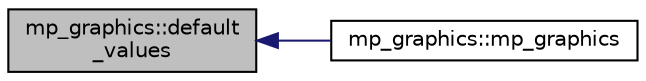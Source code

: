 digraph "mp_graphics::default_values"
{
  edge [fontname="Helvetica",fontsize="10",labelfontname="Helvetica",labelfontsize="10"];
  node [fontname="Helvetica",fontsize="10",shape=record];
  rankdir="LR";
  Node1827 [label="mp_graphics::default\l_values",height=0.2,width=0.4,color="black", fillcolor="grey75", style="filled", fontcolor="black"];
  Node1827 -> Node1828 [dir="back",color="midnightblue",fontsize="10",style="solid",fontname="Helvetica"];
  Node1828 [label="mp_graphics::mp_graphics",height=0.2,width=0.4,color="black", fillcolor="white", style="filled",URL="$da/d2c/classmp__graphics.html#abe331bd484651f2b734167ff09a30858"];
}
